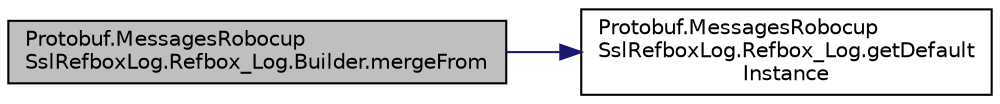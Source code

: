 digraph "Protobuf.MessagesRobocupSslRefboxLog.Refbox_Log.Builder.mergeFrom"
{
 // INTERACTIVE_SVG=YES
  edge [fontname="Helvetica",fontsize="10",labelfontname="Helvetica",labelfontsize="10"];
  node [fontname="Helvetica",fontsize="10",shape=record];
  rankdir="LR";
  Node1 [label="Protobuf.MessagesRobocup\lSslRefboxLog.Refbox_Log.Builder.mergeFrom",height=0.2,width=0.4,color="black", fillcolor="grey75", style="filled", fontcolor="black"];
  Node1 -> Node2 [color="midnightblue",fontsize="10",style="solid",fontname="Helvetica"];
  Node2 [label="Protobuf.MessagesRobocup\lSslRefboxLog.Refbox_Log.getDefault\lInstance",height=0.2,width=0.4,color="black", fillcolor="white", style="filled",URL="$dc/d4f/class_protobuf_1_1_messages_robocup_ssl_refbox_log_1_1_refbox___log.html#a5e354e04ad6fc8e14a10bfc00b567fa9"];
}
